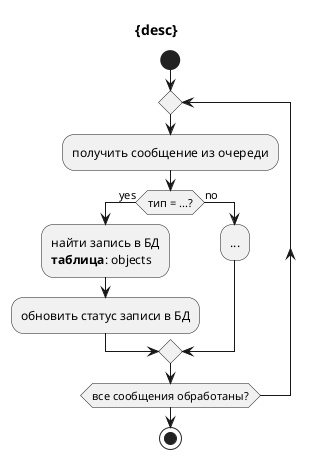 @startuml

title {desc}
start
repeat
    :получить сообщение из очереди;
    if (тип = ...?) then (yes)
        :найти запись в БД\n**таблица**: objects;
        :обновить статус записи в БД;
    else (no)
        :...;
    endif
repeat while (все сообщения обработаны?)
stop

@enduml